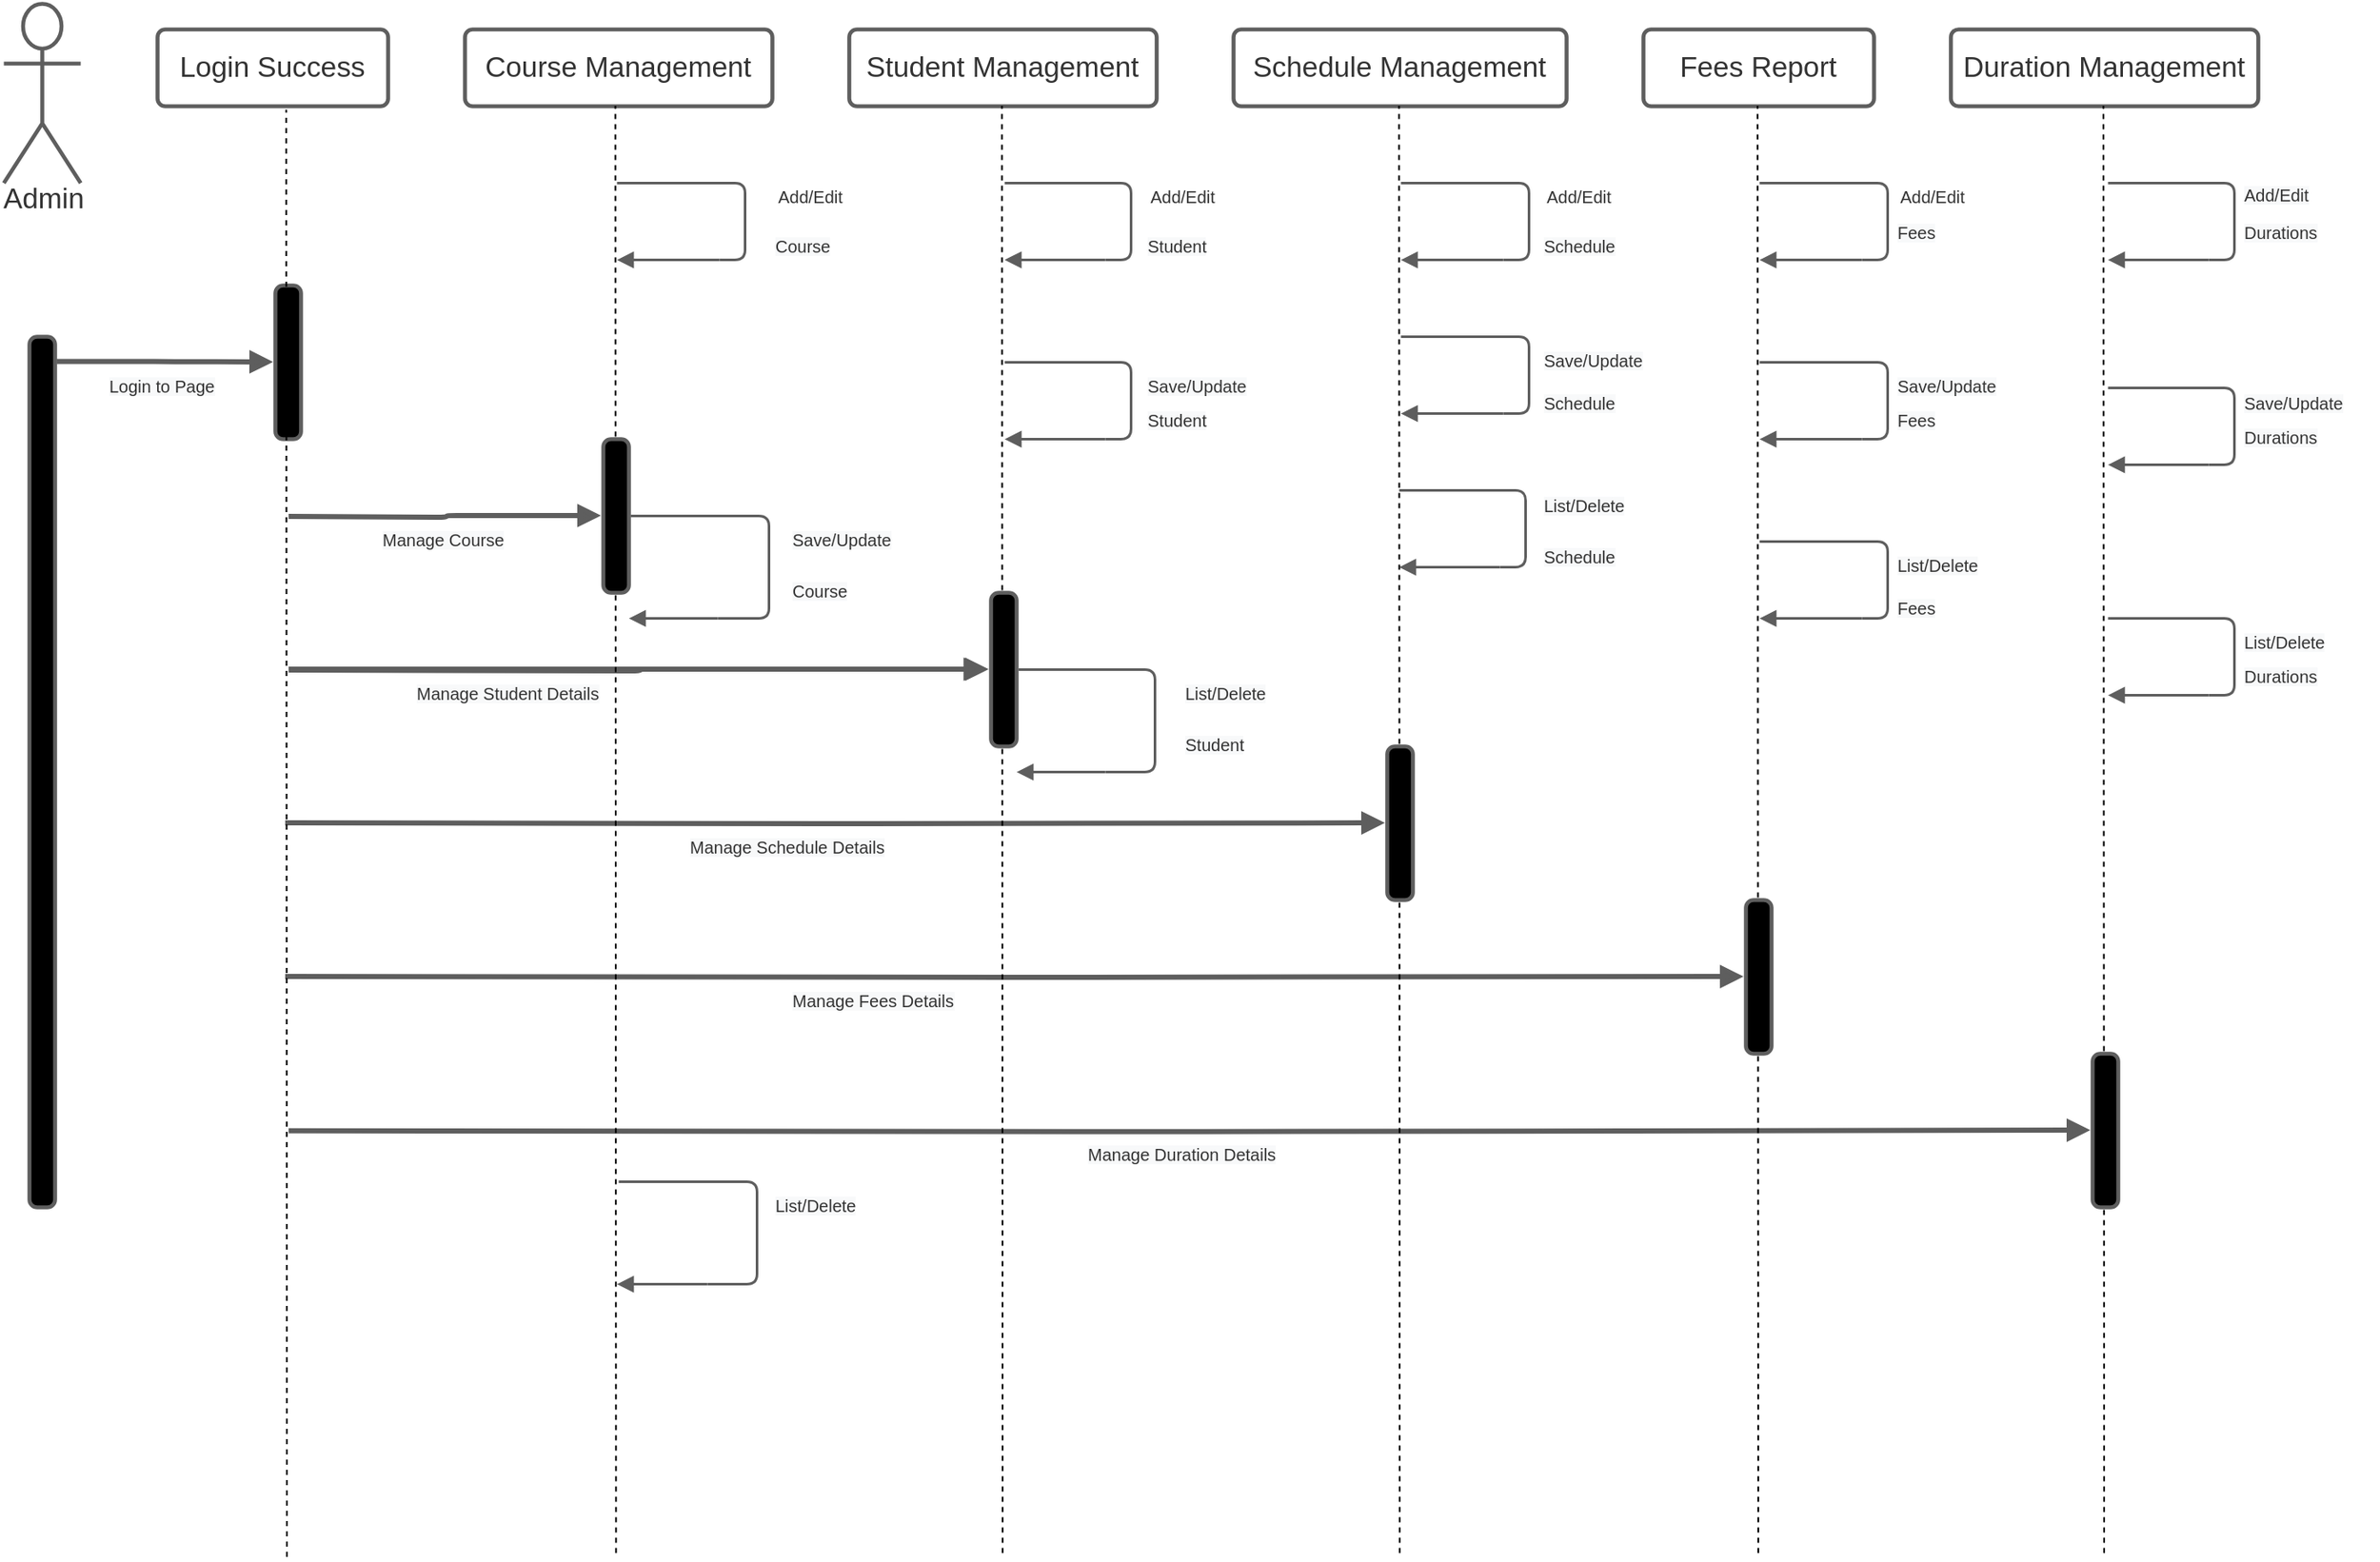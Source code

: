 <mxfile version="15.7.4" type="device"><diagram id="ygbbjyhusiGEmZB8EOp_" name="Page-1"><mxGraphModel dx="1577" dy="1122" grid="1" gridSize="10" guides="1" tooltips="1" connect="1" arrows="1" fold="1" page="1" pageScale="1" pageWidth="850" pageHeight="1100" math="0" shadow="0"><root><mxCell id="0"/><mxCell id="1" parent="0"/><UserObject label="Add/Edit" lucidchartObjectId="Whrs.H7Pj2CP" id="zKp3B8ywc3E1rwkXu0db-2"><mxCell style="html=1;overflow=block;blockSpacing=1;whiteSpace=wrap;strokeColor=none;fillColor=none;whiteSpace=wrap;fontSize=10;fontColor=#333333;spacing=0;strokeWidth=1.5;" vertex="1" parent="1"><mxGeometry x="727.5" y="195" width="45" height="15" as="geometry"/></mxCell></UserObject><UserObject label="Admin" lucidchartObjectId="6nqsgw_RQkqj" id="zKp3B8ywc3E1rwkXu0db-3"><mxCell style="html=1;overflow=block;blockSpacing=1;whiteSpace=wrap;shape=umlActor;labelPosition=center;verticalLabelPosition=bottom;verticalAlign=top;whiteSpace=nowrap;whiteSpace=wrap;fontSize=16.7;fontColor=#333333;spacing=0;strokeColor=#5e5e5e;strokeOpacity=100;rounded=1;absoluteArcSize=1;arcSize=9;strokeWidth=2.3;" vertex="1" parent="1"><mxGeometry x="60" y="90" width="45" height="105" as="geometry"/></mxCell></UserObject><UserObject label="" lucidchartObjectId="4oqsKQbPF1tu" id="zKp3B8ywc3E1rwkXu0db-4"><mxCell style="html=1;overflow=block;blockSpacing=1;whiteSpace=wrap;fillColor=#000000;whiteSpace=wrap;fontSize=13;spacing=0;strokeColor=#5e5e5e;strokeOpacity=100;rounded=1;absoluteArcSize=1;arcSize=9;strokeWidth=2.3;" vertex="1" parent="1"><mxGeometry x="75" y="285" width="15" height="510" as="geometry"/></mxCell></UserObject><mxCell id="zKp3B8ywc3E1rwkXu0db-5" value="Login Success" style="html=1;overflow=block;blockSpacing=1;whiteSpace=wrap;align=center;whiteSpace=wrap;fontSize=16.7;fontColor=#333333;whiteSpace=wrap;spacing=0;strokeColor=#5e5e5e;strokeOpacity=100;rounded=1;absoluteArcSize=1;arcSize=9;strokeWidth=2.3;" vertex="1" parent="1"><mxGeometry x="150" y="105" width="135" height="45" as="geometry"/></mxCell><mxCell id="zKp3B8ywc3E1rwkXu0db-6" value="Course Management" style="html=1;overflow=block;blockSpacing=1;whiteSpace=wrap;align=center;whiteSpace=wrap;fontSize=16.7;fontColor=#333333;whiteSpace=wrap;spacing=0;strokeColor=#5e5e5e;strokeOpacity=100;rounded=1;absoluteArcSize=1;arcSize=9;strokeWidth=2.3;" vertex="1" parent="1"><mxGeometry x="330" y="105" width="180" height="45" as="geometry"/></mxCell><mxCell id="zKp3B8ywc3E1rwkXu0db-7" value="Student Management" style="html=1;overflow=block;blockSpacing=1;whiteSpace=wrap;align=center;whiteSpace=wrap;fontSize=16.7;fontColor=#333333;whiteSpace=wrap;spacing=0;strokeColor=#5e5e5e;strokeOpacity=100;rounded=1;absoluteArcSize=1;arcSize=9;strokeWidth=2.3;" vertex="1" parent="1"><mxGeometry x="555" y="105" width="180" height="45" as="geometry"/></mxCell><mxCell id="zKp3B8ywc3E1rwkXu0db-8" value="Schedule Management" style="html=1;overflow=block;blockSpacing=1;whiteSpace=wrap;align=center;whiteSpace=wrap;fontSize=16.7;fontColor=#333333;whiteSpace=wrap;spacing=0;strokeColor=#5e5e5e;strokeOpacity=100;rounded=1;absoluteArcSize=1;arcSize=9;strokeWidth=2.3;" vertex="1" parent="1"><mxGeometry x="780" y="105" width="195" height="45" as="geometry"/></mxCell><mxCell id="zKp3B8ywc3E1rwkXu0db-9" value="Fees Report" style="html=1;overflow=block;blockSpacing=1;whiteSpace=wrap;align=center;whiteSpace=wrap;fontSize=16.7;fontColor=#333333;whiteSpace=wrap;spacing=0;strokeColor=#5e5e5e;strokeOpacity=100;rounded=1;absoluteArcSize=1;arcSize=9;strokeWidth=2.3;" vertex="1" parent="1"><mxGeometry x="1020" y="105" width="135" height="45" as="geometry"/></mxCell><mxCell id="zKp3B8ywc3E1rwkXu0db-10" value="Duration Management" style="html=1;overflow=block;blockSpacing=1;whiteSpace=wrap;align=center;whiteSpace=wrap;fontSize=16.7;fontColor=#333333;whiteSpace=wrap;spacing=0;strokeColor=#5e5e5e;strokeOpacity=100;rounded=1;absoluteArcSize=1;arcSize=9;strokeWidth=2.3;" vertex="1" parent="1"><mxGeometry x="1200" y="105" width="180" height="45" as="geometry"/></mxCell><UserObject label="" lucidchartObjectId="-uqslqgrspvb" id="zKp3B8ywc3E1rwkXu0db-17"><mxCell style="html=1;overflow=block;blockSpacing=1;whiteSpace=wrap;fillColor=#000000;whiteSpace=wrap;fontSize=13;spacing=0;strokeColor=#5e5e5e;strokeOpacity=100;rounded=1;absoluteArcSize=1;arcSize=9;strokeWidth=2.3;" vertex="1" parent="1"><mxGeometry x="219" y="255" width="15" height="90" as="geometry"/></mxCell></UserObject><UserObject label="" lucidchartObjectId="ovqswDESRJmq" id="zKp3B8ywc3E1rwkXu0db-18"><mxCell style="html=1;overflow=block;blockSpacing=1;whiteSpace=wrap;fillColor=#000000;whiteSpace=wrap;fontSize=13;spacing=0;strokeColor=#5e5e5e;strokeOpacity=100;rounded=1;absoluteArcSize=1;arcSize=9;strokeWidth=2.3;" vertex="1" parent="1"><mxGeometry x="411" y="345" width="15" height="90" as="geometry"/></mxCell></UserObject><UserObject label="" lucidchartObjectId="uvqsBO0hMzwO" id="zKp3B8ywc3E1rwkXu0db-19"><mxCell style="html=1;overflow=block;blockSpacing=1;whiteSpace=wrap;fillColor=#000000;whiteSpace=wrap;fontSize=13;spacing=0;strokeColor=#5e5e5e;strokeOpacity=100;rounded=1;absoluteArcSize=1;arcSize=9;strokeWidth=2.3;" vertex="1" parent="1"><mxGeometry x="638" y="435" width="15" height="90" as="geometry"/></mxCell></UserObject><UserObject label="" lucidchartObjectId="KvqswiNOlirC" id="zKp3B8ywc3E1rwkXu0db-20"><mxCell style="html=1;overflow=block;blockSpacing=1;whiteSpace=wrap;fillColor=#000000;whiteSpace=wrap;fontSize=13;spacing=0;strokeColor=#5e5e5e;strokeOpacity=100;rounded=1;absoluteArcSize=1;arcSize=9;strokeWidth=2.3;" vertex="1" parent="1"><mxGeometry x="870" y="525" width="15" height="90" as="geometry"/></mxCell></UserObject><UserObject label="" lucidchartObjectId="1vqsmQvGUcXp" id="zKp3B8ywc3E1rwkXu0db-21"><mxCell style="html=1;overflow=block;blockSpacing=1;whiteSpace=wrap;fillColor=#000000;whiteSpace=wrap;fontSize=13;spacing=0;strokeColor=#5e5e5e;strokeOpacity=100;rounded=1;absoluteArcSize=1;arcSize=9;strokeWidth=2.3;" vertex="1" parent="1"><mxGeometry x="1080" y="615" width="15" height="90" as="geometry"/></mxCell></UserObject><UserObject label="" lucidchartObjectId="7vqs_OG2.Xs2" id="zKp3B8ywc3E1rwkXu0db-22"><mxCell style="html=1;overflow=block;blockSpacing=1;whiteSpace=wrap;fillColor=#000000;whiteSpace=wrap;fontSize=13;spacing=0;strokeColor=#5e5e5e;strokeOpacity=100;rounded=1;absoluteArcSize=1;arcSize=9;strokeWidth=2.3;" vertex="1" parent="1"><mxGeometry x="1283" y="705" width="15" height="90" as="geometry"/></mxCell></UserObject><UserObject label="" lucidchartObjectId="5wqsSGUsEh~0" id="zKp3B8ywc3E1rwkXu0db-23"><mxCell style="html=1;jettySize=18;whiteSpace=wrap;fontSize=13;strokeColor=#5E5E5E;strokeWidth=3;rounded=1;arcSize=12;edgeStyle=orthogonalEdgeStyle;startArrow=none;;endArrow=block;endFill=1;;exitX=0.734;exitY=0;exitPerimeter=0;entryX=-0.075;entryY=0.5;entryPerimeter=0;" edge="1" parent="1" target="zKp3B8ywc3E1rwkXu0db-22"><mxGeometry width="100" height="100" relative="1" as="geometry"><Array as="points"/><mxPoint x="227" y="750.412" as="sourcePoint"/></mxGeometry></mxCell></UserObject><UserObject label="" lucidchartObjectId="dzqs9YVUWb.i" id="zKp3B8ywc3E1rwkXu0db-24"><mxCell style="html=1;jettySize=18;whiteSpace=wrap;fontSize=13;strokeColor=#5E5E5E;strokeWidth=3;rounded=1;arcSize=12;edgeStyle=orthogonalEdgeStyle;startArrow=none;;endArrow=block;endFill=1;;entryX=-0.075;entryY=0.5;entryPerimeter=0;" edge="1" parent="1" target="zKp3B8ywc3E1rwkXu0db-21"><mxGeometry width="100" height="100" relative="1" as="geometry"><Array as="points"/><mxPoint x="225" y="660" as="sourcePoint"/></mxGeometry></mxCell></UserObject><UserObject label="" lucidchartObjectId="QzqsbATH5PlO" id="zKp3B8ywc3E1rwkXu0db-25"><mxCell style="html=1;jettySize=18;whiteSpace=wrap;fontSize=13;strokeColor=#5E5E5E;strokeWidth=3;rounded=1;arcSize=12;edgeStyle=orthogonalEdgeStyle;startArrow=none;;endArrow=block;endFill=1;;entryX=-0.075;entryY=0.5;entryPerimeter=0;" edge="1" parent="1" target="zKp3B8ywc3E1rwkXu0db-20"><mxGeometry width="100" height="100" relative="1" as="geometry"><Array as="points"/><mxPoint x="225" y="570" as="sourcePoint"/></mxGeometry></mxCell></UserObject><UserObject label="" lucidchartObjectId="WAqswHmT.GYD" id="zKp3B8ywc3E1rwkXu0db-26"><mxCell style="html=1;jettySize=18;whiteSpace=wrap;fontSize=13;strokeColor=#5E5E5E;strokeWidth=3;rounded=1;arcSize=12;edgeStyle=orthogonalEdgeStyle;startArrow=none;;endArrow=block;endFill=1;;exitX=0.404;exitY=0;exitPerimeter=0;entryX=-0.075;entryY=0.5;entryPerimeter=0;" edge="1" parent="1" target="zKp3B8ywc3E1rwkXu0db-19"><mxGeometry width="100" height="100" relative="1" as="geometry"><Array as="points"/><mxPoint x="227" y="480.472" as="sourcePoint"/></mxGeometry></mxCell></UserObject><UserObject label="" lucidchartObjectId="mBqsyRF38tgB" id="zKp3B8ywc3E1rwkXu0db-27"><mxCell style="html=1;jettySize=18;whiteSpace=wrap;fontSize=13;strokeColor=#5E5E5E;strokeWidth=3;rounded=1;arcSize=12;edgeStyle=orthogonalEdgeStyle;startArrow=none;;endArrow=block;endFill=1;;" edge="1" parent="1"><mxGeometry width="100" height="100" relative="1" as="geometry"><Array as="points"/><mxPoint x="227" y="480" as="sourcePoint"/><mxPoint x="636" y="480" as="targetPoint"/></mxGeometry></mxCell></UserObject><UserObject label="" lucidchartObjectId="xBqseDjw1Bgg" id="zKp3B8ywc3E1rwkXu0db-28"><mxCell style="html=1;jettySize=18;whiteSpace=wrap;fontSize=13;strokeColor=#5E5E5E;strokeWidth=3;rounded=1;arcSize=12;edgeStyle=orthogonalEdgeStyle;startArrow=none;;endArrow=block;endFill=1;;exitX=0.294;exitY=0;exitPerimeter=0;entryX=-0.075;entryY=0.5;entryPerimeter=0;" edge="1" parent="1" target="zKp3B8ywc3E1rwkXu0db-18"><mxGeometry width="100" height="100" relative="1" as="geometry"><Array as="points"/><mxPoint x="227" y="390.492" as="sourcePoint"/></mxGeometry></mxCell></UserObject><UserObject label="" lucidchartObjectId="MBqsVlNi.CuL" id="zKp3B8ywc3E1rwkXu0db-29"><mxCell style="html=1;jettySize=18;whiteSpace=wrap;fontSize=13;strokeColor=#5E5E5E;strokeWidth=3;rounded=1;arcSize=12;edgeStyle=orthogonalEdgeStyle;startArrow=none;;endArrow=block;endFill=1;;exitX=1.075;exitY=0.029;exitPerimeter=0;entryX=-0.075;entryY=0.5;entryPerimeter=0;" edge="1" parent="1" source="zKp3B8ywc3E1rwkXu0db-4" target="zKp3B8ywc3E1rwkXu0db-17"><mxGeometry width="100" height="100" relative="1" as="geometry"><Array as="points"/></mxGeometry></mxCell></UserObject><UserObject label="" lucidchartObjectId="JDqs-FBgv8yq" id="zKp3B8ywc3E1rwkXu0db-30"><mxCell style="html=1;jettySize=18;whiteSpace=wrap;fontSize=13;strokeColor=#5E5E5E;strokeWidth=1.5;rounded=1;arcSize=12;edgeStyle=orthogonalEdgeStyle;startArrow=none;;endArrow=none;;exitX=0.055;exitY=0;exitPerimeter=0;" edge="1" parent="1"><mxGeometry width="100" height="100" relative="1" as="geometry"><Array as="points"><mxPoint x="680" y="195"/><mxPoint x="680" y="195"/><mxPoint x="720" y="195"/><mxPoint x="720" y="240"/></Array><mxPoint x="705" y="240" as="targetPoint"/><mxPoint x="646" y="194.99" as="sourcePoint"/></mxGeometry></mxCell></UserObject><UserObject label="" lucidchartObjectId="QGqslSPDOY1h" id="zKp3B8ywc3E1rwkXu0db-31"><mxCell style="html=1;jettySize=18;whiteSpace=wrap;fontSize=13;strokeColor=#5E5E5E;strokeWidth=1.5;rounded=1;arcSize=12;edgeStyle=orthogonalEdgeStyle;startArrow=block;startFill=1;;endArrow=none;;exitX=0.11;exitY=0;exitPerimeter=0;" edge="1" parent="1"><mxGeometry width="100" height="100" relative="1" as="geometry"><Array as="points"/><mxPoint x="705" y="240" as="targetPoint"/><mxPoint x="646" y="239.98" as="sourcePoint"/></mxGeometry></mxCell></UserObject><UserObject label="" lucidchartObjectId="FHqs8n6~Jhf9" id="zKp3B8ywc3E1rwkXu0db-32"><mxCell style="html=1;jettySize=18;whiteSpace=wrap;fontSize=13;strokeColor=#5E5E5E;strokeWidth=1.5;rounded=1;arcSize=12;edgeStyle=orthogonalEdgeStyle;startArrow=none;;endArrow=none;;" edge="1" parent="1"><mxGeometry width="100" height="100" relative="1" as="geometry"><Array as="points"><mxPoint x="912" y="195"/><mxPoint x="912" y="195"/><mxPoint x="953" y="195"/><mxPoint x="953" y="240"/></Array><mxPoint x="878" y="195" as="sourcePoint"/><mxPoint x="938" y="240" as="targetPoint"/></mxGeometry></mxCell></UserObject><UserObject label="" lucidchartObjectId="FHqseJt4-S~k" id="zKp3B8ywc3E1rwkXu0db-33"><mxCell style="html=1;jettySize=18;whiteSpace=wrap;fontSize=13;strokeColor=#5E5E5E;strokeWidth=1.5;rounded=1;arcSize=12;edgeStyle=orthogonalEdgeStyle;startArrow=block;startFill=1;;endArrow=none;;" edge="1" parent="1"><mxGeometry width="100" height="100" relative="1" as="geometry"><Array as="points"/><mxPoint x="878" y="240" as="sourcePoint"/><mxPoint x="938" y="240" as="targetPoint"/></mxGeometry></mxCell></UserObject><UserObject label="" lucidchartObjectId="IHqsxiUkToo4" id="zKp3B8ywc3E1rwkXu0db-34"><mxCell style="html=1;jettySize=18;whiteSpace=wrap;fontSize=13;strokeColor=#5E5E5E;strokeWidth=1.5;rounded=1;arcSize=12;edgeStyle=orthogonalEdgeStyle;startArrow=none;;endArrow=none;;" edge="1" parent="1"><mxGeometry width="100" height="100" relative="1" as="geometry"><Array as="points"><mxPoint x="912" y="285"/><mxPoint x="912" y="285"/><mxPoint x="953" y="285"/><mxPoint x="953" y="330"/></Array><mxPoint x="878" y="285" as="sourcePoint"/><mxPoint x="938" y="330" as="targetPoint"/></mxGeometry></mxCell></UserObject><UserObject label="" lucidchartObjectId="IHqsqPeUYxuJ" id="zKp3B8ywc3E1rwkXu0db-35"><mxCell style="html=1;jettySize=18;whiteSpace=wrap;fontSize=13;strokeColor=#5E5E5E;strokeWidth=1.5;rounded=1;arcSize=12;edgeStyle=orthogonalEdgeStyle;startArrow=block;startFill=1;;endArrow=none;;" edge="1" parent="1"><mxGeometry width="100" height="100" relative="1" as="geometry"><Array as="points"/><mxPoint x="878" y="330" as="sourcePoint"/><mxPoint x="938" y="330" as="targetPoint"/></mxGeometry></mxCell></UserObject><UserObject label="" lucidchartObjectId="RHqs1UFG7jWY" id="zKp3B8ywc3E1rwkXu0db-36"><mxCell style="html=1;jettySize=18;whiteSpace=wrap;fontSize=13;strokeColor=#5E5E5E;strokeWidth=1.5;rounded=1;arcSize=12;edgeStyle=orthogonalEdgeStyle;startArrow=none;;endArrow=none;;" edge="1" parent="1"><mxGeometry width="100" height="100" relative="1" as="geometry"><Array as="points"><mxPoint x="453" y="195"/><mxPoint x="453" y="195"/><mxPoint x="494" y="195"/><mxPoint x="494" y="240"/></Array><mxPoint x="419" y="195" as="sourcePoint"/><mxPoint x="479" y="240" as="targetPoint"/></mxGeometry></mxCell></UserObject><UserObject label="" lucidchartObjectId="RHqs4hcQyU0o" id="zKp3B8ywc3E1rwkXu0db-37"><mxCell style="html=1;jettySize=18;whiteSpace=wrap;fontSize=13;strokeColor=#5E5E5E;strokeWidth=1.5;rounded=1;arcSize=12;edgeStyle=orthogonalEdgeStyle;startArrow=block;startFill=1;;endArrow=none;;" edge="1" parent="1"><mxGeometry width="100" height="100" relative="1" as="geometry"><Array as="points"/><mxPoint x="419" y="240" as="sourcePoint"/><mxPoint x="479" y="240" as="targetPoint"/></mxGeometry></mxCell></UserObject><UserObject label="" lucidchartObjectId="PIqsmrfZdqnz" id="zKp3B8ywc3E1rwkXu0db-38"><mxCell style="html=1;jettySize=18;whiteSpace=wrap;fontSize=13;strokeColor=#5E5E5E;strokeWidth=1.5;rounded=1;arcSize=12;edgeStyle=orthogonalEdgeStyle;startArrow=none;;endArrow=none;;" edge="1" parent="1"><mxGeometry width="100" height="100" relative="1" as="geometry"><Array as="points"><mxPoint x="1122" y="195"/><mxPoint x="1122" y="195"/><mxPoint x="1163" y="195"/><mxPoint x="1163" y="240"/></Array><mxPoint x="1088" y="195" as="sourcePoint"/><mxPoint x="1148" y="240" as="targetPoint"/></mxGeometry></mxCell></UserObject><UserObject label="" lucidchartObjectId="PIqs.8-2s~ha" id="zKp3B8ywc3E1rwkXu0db-39"><mxCell style="html=1;jettySize=18;whiteSpace=wrap;fontSize=13;strokeColor=#5E5E5E;strokeWidth=1.5;rounded=1;arcSize=12;edgeStyle=orthogonalEdgeStyle;startArrow=block;startFill=1;;endArrow=none;;" edge="1" parent="1"><mxGeometry width="100" height="100" relative="1" as="geometry"><Array as="points"/><mxPoint x="1088" y="240" as="sourcePoint"/><mxPoint x="1148" y="240" as="targetPoint"/></mxGeometry></mxCell></UserObject><UserObject label="" lucidchartObjectId="fJqsxZ_8U6dG" id="zKp3B8ywc3E1rwkXu0db-40"><mxCell style="html=1;jettySize=18;whiteSpace=wrap;fontSize=13;strokeColor=#5E5E5E;strokeWidth=1.5;rounded=1;arcSize=12;edgeStyle=orthogonalEdgeStyle;startArrow=none;;endArrow=none;;" edge="1" parent="1"><mxGeometry width="100" height="100" relative="1" as="geometry"><Array as="points"><mxPoint x="1122" y="300"/><mxPoint x="1122" y="300"/><mxPoint x="1163" y="300"/><mxPoint x="1163" y="345"/></Array><mxPoint x="1088" y="300" as="sourcePoint"/><mxPoint x="1148" y="345" as="targetPoint"/></mxGeometry></mxCell></UserObject><UserObject label="" lucidchartObjectId="fJqsQrkeCOpQ" id="zKp3B8ywc3E1rwkXu0db-41"><mxCell style="html=1;jettySize=18;whiteSpace=wrap;fontSize=13;strokeColor=#5E5E5E;strokeWidth=1.5;rounded=1;arcSize=12;edgeStyle=orthogonalEdgeStyle;startArrow=block;startFill=1;;endArrow=none;;" edge="1" parent="1"><mxGeometry width="100" height="100" relative="1" as="geometry"><Array as="points"/><mxPoint x="1088" y="345" as="sourcePoint"/><mxPoint x="1148" y="345" as="targetPoint"/></mxGeometry></mxCell></UserObject><UserObject label="" lucidchartObjectId="BJqsONv7f60." id="zKp3B8ywc3E1rwkXu0db-42"><mxCell style="html=1;jettySize=18;whiteSpace=wrap;fontSize=13;strokeColor=#5E5E5E;strokeWidth=1.5;rounded=1;arcSize=12;edgeStyle=orthogonalEdgeStyle;startArrow=none;;endArrow=none;;" edge="1" parent="1"><mxGeometry width="100" height="100" relative="1" as="geometry"><Array as="points"><mxPoint x="1325" y="195"/><mxPoint x="1325" y="195"/><mxPoint x="1366" y="195"/><mxPoint x="1366" y="240"/></Array><mxPoint x="1292" y="195" as="sourcePoint"/><mxPoint x="1351" y="240" as="targetPoint"/></mxGeometry></mxCell></UserObject><UserObject label="" lucidchartObjectId="BJqs9PtMik6w" id="zKp3B8ywc3E1rwkXu0db-43"><mxCell style="html=1;jettySize=18;whiteSpace=wrap;fontSize=13;strokeColor=#5E5E5E;strokeWidth=1.5;rounded=1;arcSize=12;edgeStyle=orthogonalEdgeStyle;startArrow=block;startFill=1;;endArrow=none;;" edge="1" parent="1"><mxGeometry width="100" height="100" relative="1" as="geometry"><Array as="points"/><mxPoint x="1292" y="240" as="sourcePoint"/><mxPoint x="1351" y="240" as="targetPoint"/></mxGeometry></mxCell></UserObject><UserObject label="" lucidchartObjectId="RJqsgzX_gANG" id="zKp3B8ywc3E1rwkXu0db-44"><mxCell style="html=1;jettySize=18;whiteSpace=wrap;fontSize=13;strokeColor=#5E5E5E;strokeWidth=1.5;rounded=1;arcSize=12;edgeStyle=orthogonalEdgeStyle;startArrow=none;;endArrow=none;;" edge="1" parent="1"><mxGeometry width="100" height="100" relative="1" as="geometry"><Array as="points"><mxPoint x="911" y="375"/><mxPoint x="911" y="375"/><mxPoint x="951" y="375"/><mxPoint x="951" y="420"/></Array><mxPoint x="877" y="375" as="sourcePoint"/><mxPoint x="936" y="420" as="targetPoint"/></mxGeometry></mxCell></UserObject><UserObject label="" lucidchartObjectId="RJqsQkeJjM8A" id="zKp3B8ywc3E1rwkXu0db-45"><mxCell style="html=1;jettySize=18;whiteSpace=wrap;fontSize=13;strokeColor=#5E5E5E;strokeWidth=1.5;rounded=1;arcSize=12;edgeStyle=orthogonalEdgeStyle;startArrow=block;startFill=1;;endArrow=none;;" edge="1" parent="1"><mxGeometry width="100" height="100" relative="1" as="geometry"><Array as="points"/><mxPoint x="877" y="420" as="sourcePoint"/><mxPoint x="936" y="420" as="targetPoint"/></mxGeometry></mxCell></UserObject><UserObject label="" lucidchartObjectId="WJqsYgiaokPz" id="zKp3B8ywc3E1rwkXu0db-46"><mxCell style="html=1;jettySize=18;whiteSpace=wrap;fontSize=13;strokeColor=#5E5E5E;strokeWidth=1.5;rounded=1;arcSize=12;edgeStyle=orthogonalEdgeStyle;startArrow=none;;endArrow=none;;" edge="1" parent="1"><mxGeometry width="100" height="100" relative="1" as="geometry"><Array as="points"><mxPoint x="1325" y="450"/><mxPoint x="1325" y="450"/><mxPoint x="1366" y="450"/><mxPoint x="1366" y="495"/></Array><mxPoint x="1292" y="450" as="sourcePoint"/><mxPoint x="1351" y="495" as="targetPoint"/></mxGeometry></mxCell></UserObject><UserObject label="" lucidchartObjectId="WJqs7PY9yPE1" id="zKp3B8ywc3E1rwkXu0db-47"><mxCell style="html=1;jettySize=18;whiteSpace=wrap;fontSize=13;strokeColor=#5E5E5E;strokeWidth=1.5;rounded=1;arcSize=12;edgeStyle=orthogonalEdgeStyle;startArrow=block;startFill=1;;endArrow=none;;" edge="1" parent="1"><mxGeometry width="100" height="100" relative="1" as="geometry"><Array as="points"/><mxPoint x="1292" y="495" as="sourcePoint"/><mxPoint x="1351" y="495" as="targetPoint"/></mxGeometry></mxCell></UserObject><UserObject label="" lucidchartObjectId="aKqsul03zvyo" id="zKp3B8ywc3E1rwkXu0db-48"><mxCell style="html=1;jettySize=18;whiteSpace=wrap;fontSize=13;strokeColor=#5E5E5E;strokeWidth=1.5;rounded=1;arcSize=12;edgeStyle=orthogonalEdgeStyle;startArrow=none;;endArrow=none;;" edge="1" parent="1"><mxGeometry width="100" height="100" relative="1" as="geometry"><Array as="points"><mxPoint x="1325" y="315"/><mxPoint x="1325" y="315"/><mxPoint x="1366" y="315"/><mxPoint x="1366" y="360"/></Array><mxPoint x="1292" y="315" as="sourcePoint"/><mxPoint x="1351" y="360" as="targetPoint"/></mxGeometry></mxCell></UserObject><UserObject label="" lucidchartObjectId="aKqssSAgrsbb" id="zKp3B8ywc3E1rwkXu0db-49"><mxCell style="html=1;jettySize=18;whiteSpace=wrap;fontSize=13;strokeColor=#5E5E5E;strokeWidth=1.5;rounded=1;arcSize=12;edgeStyle=orthogonalEdgeStyle;startArrow=block;startFill=1;;endArrow=none;;" edge="1" parent="1"><mxGeometry width="100" height="100" relative="1" as="geometry"><Array as="points"/><mxPoint x="1292" y="360" as="sourcePoint"/><mxPoint x="1351" y="360" as="targetPoint"/></mxGeometry></mxCell></UserObject><UserObject label="" lucidchartObjectId="dKqscDKzawzk" id="zKp3B8ywc3E1rwkXu0db-50"><mxCell style="html=1;jettySize=18;whiteSpace=wrap;fontSize=13;strokeColor=#5E5E5E;strokeWidth=1.5;rounded=1;arcSize=12;edgeStyle=orthogonalEdgeStyle;startArrow=none;;endArrow=none;;" edge="1" parent="1"><mxGeometry width="100" height="100" relative="1" as="geometry"><Array as="points"><mxPoint x="1122" y="405"/><mxPoint x="1122" y="405"/><mxPoint x="1163" y="405"/><mxPoint x="1163" y="450"/></Array><mxPoint x="1088" y="405" as="sourcePoint"/><mxPoint x="1148" y="450" as="targetPoint"/></mxGeometry></mxCell></UserObject><UserObject label="" lucidchartObjectId="dKqsBSTJb09i" id="zKp3B8ywc3E1rwkXu0db-51"><mxCell style="html=1;jettySize=18;whiteSpace=wrap;fontSize=13;strokeColor=#5E5E5E;strokeWidth=1.5;rounded=1;arcSize=12;edgeStyle=orthogonalEdgeStyle;startArrow=block;startFill=1;;endArrow=none;;" edge="1" parent="1"><mxGeometry width="100" height="100" relative="1" as="geometry"><Array as="points"/><mxPoint x="1088" y="450" as="sourcePoint"/><mxPoint x="1148" y="450" as="targetPoint"/></mxGeometry></mxCell></UserObject><UserObject label="" lucidchartObjectId="xKqsRQlF3GEU" id="zKp3B8ywc3E1rwkXu0db-52"><mxCell style="html=1;jettySize=18;whiteSpace=wrap;fontSize=13;strokeColor=#5E5E5E;strokeWidth=1.5;rounded=1;arcSize=12;edgeStyle=orthogonalEdgeStyle;startArrow=none;;endArrow=none;;" edge="1" parent="1"><mxGeometry width="100" height="100" relative="1" as="geometry"><Array as="points"><mxPoint x="680" y="300"/><mxPoint x="680" y="300"/><mxPoint x="720" y="300"/><mxPoint x="720" y="345"/></Array><mxPoint x="646" y="300" as="sourcePoint"/><mxPoint x="705" y="345" as="targetPoint"/></mxGeometry></mxCell></UserObject><UserObject label="" lucidchartObjectId="xKqsse1fG~RS" id="zKp3B8ywc3E1rwkXu0db-53"><mxCell style="html=1;jettySize=18;whiteSpace=wrap;fontSize=13;strokeColor=#5E5E5E;strokeWidth=1.5;rounded=1;arcSize=12;edgeStyle=orthogonalEdgeStyle;startArrow=block;startFill=1;;endArrow=none;;" edge="1" parent="1"><mxGeometry width="100" height="100" relative="1" as="geometry"><Array as="points"/><mxPoint x="646" y="345" as="sourcePoint"/><mxPoint x="705" y="345" as="targetPoint"/></mxGeometry></mxCell></UserObject><UserObject label="" lucidchartObjectId="JKqsFK6tEjZC" id="zKp3B8ywc3E1rwkXu0db-54"><mxCell style="html=1;jettySize=18;whiteSpace=wrap;fontSize=13;strokeColor=#5E5E5E;strokeWidth=1.5;rounded=1;arcSize=12;edgeStyle=orthogonalEdgeStyle;startArrow=none;;endArrow=none;;exitX=1.075;exitY=0.5;exitPerimeter=0;" edge="1" parent="1" source="zKp3B8ywc3E1rwkXu0db-19"><mxGeometry width="100" height="100" relative="1" as="geometry"><Array as="points"><mxPoint x="734" y="480"/><mxPoint x="734" y="540"/></Array><mxPoint x="705" y="540" as="targetPoint"/></mxGeometry></mxCell></UserObject><UserObject label="" lucidchartObjectId="JKqslUzg00Vx" id="zKp3B8ywc3E1rwkXu0db-55"><mxCell style="html=1;jettySize=18;whiteSpace=wrap;fontSize=13;strokeColor=#5E5E5E;strokeWidth=1.5;rounded=1;arcSize=12;edgeStyle=orthogonalEdgeStyle;startArrow=block;startFill=1;;endArrow=none;;" edge="1" parent="1"><mxGeometry width="100" height="100" relative="1" as="geometry"><Array as="points"><mxPoint x="653" y="540"/></Array><mxPoint x="653" y="540" as="sourcePoint"/><mxPoint x="705" y="540" as="targetPoint"/></mxGeometry></mxCell></UserObject><UserObject label="" lucidchartObjectId="sLqsRz4Ek~BA" id="zKp3B8ywc3E1rwkXu0db-56"><mxCell style="html=1;jettySize=18;whiteSpace=wrap;fontSize=13;strokeColor=#5E5E5E;strokeWidth=1.5;rounded=1;arcSize=12;edgeStyle=orthogonalEdgeStyle;startArrow=none;;endArrow=none;;" edge="1" parent="1"><mxGeometry width="100" height="100" relative="1" as="geometry"><Array as="points"><mxPoint x="508" y="390"/><mxPoint x="508" y="450"/></Array><mxPoint x="427" y="390" as="sourcePoint"/><mxPoint x="478" y="450" as="targetPoint"/></mxGeometry></mxCell></UserObject><UserObject label="" lucidchartObjectId="sLqsb.hlew4f" id="zKp3B8ywc3E1rwkXu0db-57"><mxCell style="html=1;jettySize=18;whiteSpace=wrap;fontSize=13;strokeColor=#5E5E5E;strokeWidth=1.5;rounded=1;arcSize=12;edgeStyle=orthogonalEdgeStyle;startArrow=block;startFill=1;;endArrow=none;;" edge="1" parent="1"><mxGeometry width="100" height="100" relative="1" as="geometry"><Array as="points"><mxPoint x="426" y="450"/></Array><mxPoint x="426" y="450" as="sourcePoint"/><mxPoint x="478" y="450" as="targetPoint"/></mxGeometry></mxCell></UserObject><UserObject label="" lucidchartObjectId="HLqsf~grqRvP" id="zKp3B8ywc3E1rwkXu0db-58"><mxCell style="html=1;jettySize=18;whiteSpace=wrap;fontSize=13;strokeColor=#5E5E5E;strokeWidth=1.5;rounded=1;arcSize=12;edgeStyle=orthogonalEdgeStyle;startArrow=none;;endArrow=none;;" edge="1" parent="1"><mxGeometry width="100" height="100" relative="1" as="geometry"><Array as="points"><mxPoint x="501" y="780"/><mxPoint x="501" y="840"/></Array><mxPoint x="420" y="780" as="sourcePoint"/><mxPoint x="472" y="840" as="targetPoint"/></mxGeometry></mxCell></UserObject><UserObject label="" lucidchartObjectId="HLqsshBxI8Ku" id="zKp3B8ywc3E1rwkXu0db-59"><mxCell style="html=1;jettySize=18;whiteSpace=wrap;fontSize=13;strokeColor=#5E5E5E;strokeWidth=1.5;rounded=1;arcSize=12;edgeStyle=orthogonalEdgeStyle;startArrow=block;startFill=1;;endArrow=none;;" edge="1" parent="1"><mxGeometry width="100" height="100" relative="1" as="geometry"><Array as="points"><mxPoint x="419" y="840"/></Array><mxPoint x="419" y="840" as="sourcePoint"/><mxPoint x="472" y="840" as="targetPoint"/></mxGeometry></mxCell></UserObject><UserObject label="Add/Edit" lucidchartObjectId="Lirsq.C6W52A" id="zKp3B8ywc3E1rwkXu0db-60"><mxCell style="html=1;overflow=block;blockSpacing=1;whiteSpace=wrap;strokeColor=none;fillColor=none;whiteSpace=wrap;fontSize=10;fontColor=#333333;spacing=0;strokeWidth=1.5;" vertex="1" parent="1"><mxGeometry x="1167" y="195" width="45" height="15" as="geometry"/></mxCell></UserObject><UserObject label="Add/Edit" lucidchartObjectId="QirsEBoXtkkz" id="zKp3B8ywc3E1rwkXu0db-61"><mxCell style="html=1;overflow=block;blockSpacing=1;whiteSpace=wrap;strokeColor=none;fillColor=none;whiteSpace=wrap;fontSize=10;fontColor=#333333;spacing=0;strokeWidth=1.5;" vertex="1" parent="1"><mxGeometry x="960" y="195" width="45" height="15" as="geometry"/></mxCell></UserObject><mxCell id="zKp3B8ywc3E1rwkXu0db-63" value="" style="endArrow=none;dashed=1;html=1;rounded=0;entryX=0.56;entryY=1.049;entryDx=0;entryDy=0;entryPerimeter=0;" edge="1" parent="1" target="zKp3B8ywc3E1rwkXu0db-5"><mxGeometry width="50" height="50" relative="1" as="geometry"><mxPoint x="226" y="1000" as="sourcePoint"/><mxPoint x="340" y="160" as="targetPoint"/></mxGeometry></mxCell><mxCell id="zKp3B8ywc3E1rwkXu0db-64" value="" style="endArrow=none;dashed=1;html=1;rounded=0;entryX=0.56;entryY=1.049;entryDx=0;entryDy=0;entryPerimeter=0;" edge="1" parent="1"><mxGeometry width="50" height="50" relative="1" as="geometry"><mxPoint x="418.7" y="997.8" as="sourcePoint"/><mxPoint x="418.3" y="150.005" as="targetPoint"/></mxGeometry></mxCell><mxCell id="zKp3B8ywc3E1rwkXu0db-65" value="" style="endArrow=none;dashed=1;html=1;rounded=0;entryX=0.56;entryY=1.049;entryDx=0;entryDy=0;entryPerimeter=0;" edge="1" parent="1"><mxGeometry width="50" height="50" relative="1" as="geometry"><mxPoint x="645.06" y="997.8" as="sourcePoint"/><mxPoint x="644.66" y="150.005" as="targetPoint"/></mxGeometry></mxCell><mxCell id="zKp3B8ywc3E1rwkXu0db-66" value="" style="endArrow=none;dashed=1;html=1;rounded=0;entryX=0.56;entryY=1.049;entryDx=0;entryDy=0;entryPerimeter=0;" edge="1" parent="1"><mxGeometry width="50" height="50" relative="1" as="geometry"><mxPoint x="877.56" y="997.8" as="sourcePoint"/><mxPoint x="877.16" y="150.005" as="targetPoint"/></mxGeometry></mxCell><mxCell id="zKp3B8ywc3E1rwkXu0db-67" value="" style="endArrow=none;dashed=1;html=1;rounded=0;entryX=0.56;entryY=1.049;entryDx=0;entryDy=0;entryPerimeter=0;" edge="1" parent="1"><mxGeometry width="50" height="50" relative="1" as="geometry"><mxPoint x="1087.48" y="997.8" as="sourcePoint"/><mxPoint x="1087.08" y="150.005" as="targetPoint"/></mxGeometry></mxCell><mxCell id="zKp3B8ywc3E1rwkXu0db-68" value="" style="endArrow=none;dashed=1;html=1;rounded=0;entryX=0.56;entryY=1.049;entryDx=0;entryDy=0;entryPerimeter=0;" edge="1" parent="1"><mxGeometry width="50" height="50" relative="1" as="geometry"><mxPoint x="1289.98" y="997.8" as="sourcePoint"/><mxPoint x="1289.58" y="150.005" as="targetPoint"/></mxGeometry></mxCell><mxCell id="zKp3B8ywc3E1rwkXu0db-69" value="&lt;span style=&quot;color: rgb(51, 51, 51); font-family: helvetica; font-size: 10px; font-style: normal; font-weight: normal; letter-spacing: normal; text-align: center; text-indent: 0px; text-transform: none; word-spacing: 0px; background-color: rgb(248, 249, 250); text-decoration: none; display: inline; float: none;&quot;&gt;Add/Edit&lt;/span&gt;" style="text;whiteSpace=wrap;html=1;" vertex="1" parent="1"><mxGeometry x="1370" y="187.5" width="60" height="30" as="geometry"/></mxCell><mxCell id="zKp3B8ywc3E1rwkXu0db-70" value="&lt;span style=&quot;color: rgb(51 , 51 , 51) ; font-family: &amp;#34;helvetica&amp;#34; ; font-size: 10px ; font-style: normal ; font-weight: normal ; letter-spacing: normal ; text-align: center ; text-indent: 0px ; text-transform: none ; word-spacing: 0px ; background-color: rgb(248 , 249 , 250) ; text-decoration: none ; display: inline ; float: none&quot;&gt;Save/Update&lt;/span&gt;" style="text;whiteSpace=wrap;html=1;" vertex="1" parent="1"><mxGeometry x="727.5" y="300" width="60" height="30" as="geometry"/></mxCell><mxCell id="zKp3B8ywc3E1rwkXu0db-71" value="&lt;span style=&quot;color: rgb(51, 51, 51); font-family: helvetica; font-size: 10px; font-style: normal; font-weight: normal; letter-spacing: normal; text-align: center; text-indent: 0px; text-transform: none; word-spacing: 0px; background-color: rgb(248, 249, 250); text-decoration: none; display: inline; float: none;&quot;&gt;Save/Update&lt;/span&gt;" style="text;whiteSpace=wrap;html=1;" vertex="1" parent="1"><mxGeometry x="960" y="285" width="80" height="30" as="geometry"/></mxCell><mxCell id="zKp3B8ywc3E1rwkXu0db-72" value="&lt;span style=&quot;color: rgb(51, 51, 51); font-family: helvetica; font-size: 10px; font-style: normal; font-weight: normal; letter-spacing: normal; text-align: center; text-indent: 0px; text-transform: none; word-spacing: 0px; background-color: rgb(248, 249, 250); text-decoration: none; display: inline; float: none;&quot;&gt;Save/Update&lt;/span&gt;" style="text;whiteSpace=wrap;html=1;" vertex="1" parent="1"><mxGeometry x="1167" y="300" width="80" height="30" as="geometry"/></mxCell><mxCell id="zKp3B8ywc3E1rwkXu0db-73" value="&lt;span style=&quot;color: rgb(51, 51, 51); font-family: helvetica; font-size: 10px; font-style: normal; font-weight: normal; letter-spacing: normal; text-align: center; text-indent: 0px; text-transform: none; word-spacing: 0px; background-color: rgb(248, 249, 250); text-decoration: none; display: inline; float: none;&quot;&gt;Save/Update&lt;/span&gt;" style="text;whiteSpace=wrap;html=1;" vertex="1" parent="1"><mxGeometry x="1370" y="310" width="80" height="30" as="geometry"/></mxCell><mxCell id="zKp3B8ywc3E1rwkXu0db-74" value="&lt;span style=&quot;color: rgb(51 , 51 , 51) ; font-family: &amp;#34;helvetica&amp;#34; ; font-size: 10px ; font-style: normal ; font-weight: normal ; letter-spacing: normal ; text-align: center ; text-indent: 0px ; text-transform: none ; word-spacing: 0px ; background-color: rgb(248 , 249 , 250) ; text-decoration: none ; display: inline ; float: none&quot;&gt;List/Delete&lt;/span&gt;" style="text;whiteSpace=wrap;html=1;" vertex="1" parent="1"><mxGeometry x="960" y="370" width="80" height="30" as="geometry"/></mxCell><mxCell id="zKp3B8ywc3E1rwkXu0db-75" value="&lt;span style=&quot;color: rgb(51 , 51 , 51) ; font-family: &amp;#34;helvetica&amp;#34; ; font-size: 10px ; font-style: normal ; font-weight: normal ; letter-spacing: normal ; text-align: center ; text-indent: 0px ; text-transform: none ; word-spacing: 0px ; background-color: rgb(248 , 249 , 250) ; text-decoration: none ; display: inline ; float: none&quot;&gt;List/Delete&lt;/span&gt;" style="text;whiteSpace=wrap;html=1;" vertex="1" parent="1"><mxGeometry x="1167" y="405" width="80" height="30" as="geometry"/></mxCell><mxCell id="zKp3B8ywc3E1rwkXu0db-76" value="&lt;span style=&quot;color: rgb(51 , 51 , 51) ; font-family: &amp;#34;helvetica&amp;#34; ; font-size: 10px ; font-style: normal ; font-weight: normal ; letter-spacing: normal ; text-align: center ; text-indent: 0px ; text-transform: none ; word-spacing: 0px ; background-color: rgb(248 , 249 , 250) ; text-decoration: none ; display: inline ; float: none&quot;&gt;List/Delete&lt;/span&gt;" style="text;whiteSpace=wrap;html=1;" vertex="1" parent="1"><mxGeometry x="1370" y="450" width="80" height="30" as="geometry"/></mxCell><mxCell id="zKp3B8ywc3E1rwkXu0db-77" value="&lt;span style=&quot;color: rgb(51 , 51 , 51) ; font-family: &amp;#34;helvetica&amp;#34; ; font-size: 10px ; font-style: normal ; font-weight: normal ; letter-spacing: normal ; text-align: center ; text-indent: 0px ; text-transform: none ; word-spacing: 0px ; background-color: rgb(248 , 249 , 250) ; text-decoration: none ; display: inline ; float: none&quot;&gt;List/Delete&lt;/span&gt;" style="text;whiteSpace=wrap;html=1;" vertex="1" parent="1"><mxGeometry x="750" y="480" width="80" height="30" as="geometry"/></mxCell><mxCell id="zKp3B8ywc3E1rwkXu0db-78" value="&lt;span style=&quot;color: rgb(51 , 51 , 51) ; font-family: &amp;#34;helvetica&amp;#34; ; font-size: 10px ; font-style: normal ; font-weight: normal ; letter-spacing: normal ; text-align: center ; text-indent: 0px ; text-transform: none ; word-spacing: 0px ; background-color: rgb(248 , 249 , 250) ; text-decoration: none ; display: inline ; float: none&quot;&gt;List/Delete&lt;/span&gt;" style="text;whiteSpace=wrap;html=1;" vertex="1" parent="1"><mxGeometry x="510" y="780" width="80" height="30" as="geometry"/></mxCell><mxCell id="zKp3B8ywc3E1rwkXu0db-80" value="&lt;span style=&quot;color: rgb(51 , 51 , 51) ; font-family: &amp;#34;helvetica&amp;#34; ; font-size: 10px ; font-style: normal ; font-weight: normal ; letter-spacing: normal ; text-align: center ; text-indent: 0px ; text-transform: none ; word-spacing: 0px ; background-color: rgb(248 , 249 , 250) ; text-decoration: none ; display: inline ; float: none&quot;&gt;Save/Update&lt;/span&gt;" style="text;whiteSpace=wrap;html=1;" vertex="1" parent="1"><mxGeometry x="520" y="390" width="60" height="30" as="geometry"/></mxCell><UserObject label="Add/Edit" lucidchartObjectId="Whrs.H7Pj2CP" id="zKp3B8ywc3E1rwkXu0db-81"><mxCell style="html=1;overflow=block;blockSpacing=1;whiteSpace=wrap;strokeColor=none;fillColor=none;whiteSpace=wrap;fontSize=10;fontColor=#333333;spacing=0;strokeWidth=1.5;" vertex="1" parent="1"><mxGeometry x="510" y="195" width="45" height="15" as="geometry"/></mxCell></UserObject><mxCell id="zKp3B8ywc3E1rwkXu0db-82" value="&lt;span style=&quot;color: rgb(51 , 51 , 51) ; font-family: &amp;#34;helvetica&amp;#34; ; font-size: 10px ; font-style: normal ; font-weight: normal ; letter-spacing: normal ; text-align: center ; text-indent: 0px ; text-transform: none ; word-spacing: 0px ; background-color: rgb(248 , 249 , 250) ; text-decoration: none ; display: inline ; float: none&quot;&gt;Durations&lt;/span&gt;" style="text;whiteSpace=wrap;html=1;" vertex="1" parent="1"><mxGeometry x="1370" y="210" width="60" height="30" as="geometry"/></mxCell><mxCell id="zKp3B8ywc3E1rwkXu0db-83" value="&lt;span style=&quot;color: rgb(51, 51, 51); font-family: helvetica; font-size: 10px; font-style: normal; font-weight: normal; letter-spacing: normal; text-align: center; text-indent: 0px; text-transform: none; word-spacing: 0px; background-color: rgb(248, 249, 250); text-decoration: none; display: inline; float: none;&quot;&gt;Durations&lt;/span&gt;" style="text;whiteSpace=wrap;html=1;" vertex="1" parent="1"><mxGeometry x="1370" y="330" width="70" height="30" as="geometry"/></mxCell><mxCell id="zKp3B8ywc3E1rwkXu0db-84" value="&lt;span style=&quot;color: rgb(51, 51, 51); font-family: helvetica; font-size: 10px; font-style: normal; font-weight: normal; letter-spacing: normal; text-align: center; text-indent: 0px; text-transform: none; word-spacing: 0px; background-color: rgb(248, 249, 250); text-decoration: none; display: inline; float: none;&quot;&gt;Durations&lt;/span&gt;" style="text;whiteSpace=wrap;html=1;" vertex="1" parent="1"><mxGeometry x="1370" y="470" width="70" height="30" as="geometry"/></mxCell><mxCell id="zKp3B8ywc3E1rwkXu0db-85" value="&lt;span style=&quot;color: rgb(51 , 51 , 51) ; font-family: &amp;#34;helvetica&amp;#34; ; font-size: 10px ; font-style: normal ; font-weight: normal ; letter-spacing: normal ; text-align: center ; text-indent: 0px ; text-transform: none ; word-spacing: 0px ; background-color: rgb(248 , 249 , 250) ; text-decoration: none ; display: inline ; float: none&quot;&gt;Fees&lt;/span&gt;" style="text;whiteSpace=wrap;html=1;" vertex="1" parent="1"><mxGeometry x="1167" y="430" width="70" height="30" as="geometry"/></mxCell><mxCell id="zKp3B8ywc3E1rwkXu0db-86" value="&lt;span style=&quot;color: rgb(51 , 51 , 51) ; font-family: &amp;#34;helvetica&amp;#34; ; font-size: 10px ; font-style: normal ; font-weight: normal ; letter-spacing: normal ; text-align: center ; text-indent: 0px ; text-transform: none ; word-spacing: 0px ; background-color: rgb(248 , 249 , 250) ; text-decoration: none ; display: inline ; float: none&quot;&gt;Fees&lt;/span&gt;" style="text;whiteSpace=wrap;html=1;" vertex="1" parent="1"><mxGeometry x="1167" y="320" width="70" height="30" as="geometry"/></mxCell><mxCell id="zKp3B8ywc3E1rwkXu0db-87" value="&lt;span style=&quot;color: rgb(51 , 51 , 51) ; font-family: &amp;#34;helvetica&amp;#34; ; font-size: 10px ; font-style: normal ; font-weight: normal ; letter-spacing: normal ; text-align: center ; text-indent: 0px ; text-transform: none ; word-spacing: 0px ; background-color: rgb(248 , 249 , 250) ; text-decoration: none ; display: inline ; float: none&quot;&gt;Fees&lt;/span&gt;" style="text;whiteSpace=wrap;html=1;" vertex="1" parent="1"><mxGeometry x="1167" y="210" width="70" height="30" as="geometry"/></mxCell><mxCell id="zKp3B8ywc3E1rwkXu0db-88" value="&lt;span style=&quot;color: rgb(51 , 51 , 51) ; font-family: &amp;#34;helvetica&amp;#34; ; font-size: 10px ; font-style: normal ; font-weight: normal ; letter-spacing: normal ; text-align: center ; text-indent: 0px ; text-transform: none ; word-spacing: 0px ; background-color: rgb(248 , 249 , 250) ; text-decoration: none ; display: inline ; float: none&quot;&gt;Schedule&lt;/span&gt;" style="text;whiteSpace=wrap;html=1;" vertex="1" parent="1"><mxGeometry x="960" y="217.5" width="70" height="30" as="geometry"/></mxCell><mxCell id="zKp3B8ywc3E1rwkXu0db-90" value="&lt;span style=&quot;color: rgb(51, 51, 51); font-family: helvetica; font-size: 10px; font-style: normal; font-weight: normal; letter-spacing: normal; text-align: center; text-indent: 0px; text-transform: none; word-spacing: 0px; background-color: rgb(248, 249, 250); text-decoration: none; display: inline; float: none;&quot;&gt;Schedule&lt;/span&gt;" style="text;whiteSpace=wrap;html=1;" vertex="1" parent="1"><mxGeometry x="960" y="310" width="70" height="30" as="geometry"/></mxCell><mxCell id="zKp3B8ywc3E1rwkXu0db-91" value="&lt;span style=&quot;color: rgb(51, 51, 51); font-family: helvetica; font-size: 10px; font-style: normal; font-weight: normal; letter-spacing: normal; text-align: center; text-indent: 0px; text-transform: none; word-spacing: 0px; background-color: rgb(248, 249, 250); text-decoration: none; display: inline; float: none;&quot;&gt;Schedule&lt;/span&gt;" style="text;whiteSpace=wrap;html=1;" vertex="1" parent="1"><mxGeometry x="960" y="400" width="70" height="30" as="geometry"/></mxCell><mxCell id="zKp3B8ywc3E1rwkXu0db-92" value="&lt;span style=&quot;color: rgb(51 , 51 , 51) ; font-family: &amp;#34;helvetica&amp;#34; ; font-size: 10px ; font-style: normal ; font-weight: normal ; letter-spacing: normal ; text-align: center ; text-indent: 0px ; text-transform: none ; word-spacing: 0px ; background-color: rgb(248 , 249 , 250) ; text-decoration: none ; display: inline ; float: none&quot;&gt;Student&lt;/span&gt;" style="text;whiteSpace=wrap;html=1;" vertex="1" parent="1"><mxGeometry x="727.5" y="217.5" width="70" height="30" as="geometry"/></mxCell><mxCell id="zKp3B8ywc3E1rwkXu0db-93" value="&lt;span style=&quot;color: rgb(51 , 51 , 51) ; font-family: &amp;#34;helvetica&amp;#34; ; font-size: 10px ; font-style: normal ; font-weight: normal ; letter-spacing: normal ; text-align: center ; text-indent: 0px ; text-transform: none ; word-spacing: 0px ; background-color: rgb(248 , 249 , 250) ; text-decoration: none ; display: inline ; float: none&quot;&gt;Student&lt;/span&gt;" style="text;whiteSpace=wrap;html=1;" vertex="1" parent="1"><mxGeometry x="727.5" y="320" width="70" height="30" as="geometry"/></mxCell><mxCell id="zKp3B8ywc3E1rwkXu0db-94" value="&lt;span style=&quot;color: rgb(51 , 51 , 51) ; font-family: &amp;#34;helvetica&amp;#34; ; font-size: 10px ; font-style: normal ; font-weight: normal ; letter-spacing: normal ; text-align: center ; text-indent: 0px ; text-transform: none ; word-spacing: 0px ; background-color: rgb(248 , 249 , 250) ; text-decoration: none ; display: inline ; float: none&quot;&gt;Student&lt;/span&gt;" style="text;whiteSpace=wrap;html=1;" vertex="1" parent="1"><mxGeometry x="750" y="510" width="70" height="30" as="geometry"/></mxCell><mxCell id="zKp3B8ywc3E1rwkXu0db-95" value="&lt;span style=&quot;color: rgb(51 , 51 , 51) ; font-family: &amp;#34;helvetica&amp;#34; ; font-size: 10px ; font-style: normal ; font-weight: normal ; letter-spacing: normal ; text-align: center ; text-indent: 0px ; text-transform: none ; word-spacing: 0px ; background-color: rgb(248 , 249 , 250) ; text-decoration: none ; display: inline ; float: none&quot;&gt;Course&lt;br&gt;&lt;/span&gt;" style="text;whiteSpace=wrap;html=1;" vertex="1" parent="1"><mxGeometry x="510" y="217.5" width="70" height="32.5" as="geometry"/></mxCell><mxCell id="zKp3B8ywc3E1rwkXu0db-96" value="&lt;span style=&quot;color: rgb(51, 51, 51); font-family: helvetica; font-size: 10px; font-style: normal; font-weight: normal; letter-spacing: normal; text-align: center; text-indent: 0px; text-transform: none; word-spacing: 0px; background-color: rgb(248, 249, 250); text-decoration: none; display: inline; float: none;&quot;&gt;Course&lt;/span&gt;" style="text;whiteSpace=wrap;html=1;" vertex="1" parent="1"><mxGeometry x="520" y="420" width="60" height="30" as="geometry"/></mxCell><mxCell id="zKp3B8ywc3E1rwkXu0db-97" value="&lt;span style=&quot;color: rgb(51 , 51 , 51) ; font-family: &amp;#34;helvetica&amp;#34; ; font-size: 10px ; font-style: normal ; font-weight: normal ; letter-spacing: normal ; text-align: center ; text-indent: 0px ; text-transform: none ; word-spacing: 0px ; background-color: rgb(248 , 249 , 250) ; text-decoration: none ; display: inline ; float: none&quot;&gt;Login to Page&lt;/span&gt;" style="text;whiteSpace=wrap;html=1;" vertex="1" parent="1"><mxGeometry x="120" y="300" width="70" height="30" as="geometry"/></mxCell><mxCell id="zKp3B8ywc3E1rwkXu0db-98" value="&lt;span style=&quot;color: rgb(51 , 51 , 51) ; font-family: &amp;#34;helvetica&amp;#34; ; font-size: 10px ; font-style: normal ; font-weight: normal ; letter-spacing: normal ; text-align: center ; text-indent: 0px ; text-transform: none ; word-spacing: 0px ; background-color: rgb(248 , 249 , 250) ; text-decoration: none ; display: inline ; float: none&quot;&gt;Manage Course&lt;/span&gt;" style="text;whiteSpace=wrap;html=1;" vertex="1" parent="1"><mxGeometry x="280" y="390" width="80" height="30" as="geometry"/></mxCell><mxCell id="zKp3B8ywc3E1rwkXu0db-99" value="&lt;span style=&quot;color: rgb(51 , 51 , 51) ; font-family: &amp;#34;helvetica&amp;#34; ; font-size: 10px ; font-style: normal ; font-weight: normal ; letter-spacing: normal ; text-align: center ; text-indent: 0px ; text-transform: none ; word-spacing: 0px ; background-color: rgb(248 , 249 , 250) ; text-decoration: none ; display: inline ; float: none&quot;&gt;Manage Student Details&lt;/span&gt;" style="text;whiteSpace=wrap;html=1;" vertex="1" parent="1"><mxGeometry x="300" y="480" width="130" height="30" as="geometry"/></mxCell><mxCell id="zKp3B8ywc3E1rwkXu0db-100" value="&lt;span style=&quot;color: rgb(51 , 51 , 51) ; font-family: &amp;#34;helvetica&amp;#34; ; font-size: 10px ; font-style: normal ; font-weight: normal ; letter-spacing: normal ; text-align: center ; text-indent: 0px ; text-transform: none ; word-spacing: 0px ; background-color: rgb(248 , 249 , 250) ; text-decoration: none ; display: inline ; float: none&quot;&gt;Manage Fees Details&lt;/span&gt;" style="text;whiteSpace=wrap;html=1;" vertex="1" parent="1"><mxGeometry x="520" y="660" width="130" height="30" as="geometry"/></mxCell><mxCell id="zKp3B8ywc3E1rwkXu0db-101" value="&lt;span style=&quot;color: rgb(51 , 51 , 51) ; font-family: &amp;#34;helvetica&amp;#34; ; font-size: 10px ; font-style: normal ; font-weight: normal ; letter-spacing: normal ; text-align: center ; text-indent: 0px ; text-transform: none ; word-spacing: 0px ; background-color: rgb(248 , 249 , 250) ; text-decoration: none ; display: inline ; float: none&quot;&gt;Manage Duration Details&lt;/span&gt;" style="text;whiteSpace=wrap;html=1;" vertex="1" parent="1"><mxGeometry x="692.5" y="750" width="130" height="30" as="geometry"/></mxCell><mxCell id="zKp3B8ywc3E1rwkXu0db-102" value="&lt;span style=&quot;color: rgb(51 , 51 , 51) ; font-family: &amp;#34;helvetica&amp;#34; ; font-size: 10px ; font-style: normal ; font-weight: normal ; letter-spacing: normal ; text-align: center ; text-indent: 0px ; text-transform: none ; word-spacing: 0px ; background-color: rgb(248 , 249 , 250) ; text-decoration: none ; display: inline ; float: none&quot;&gt;Manage Schedule Details&lt;/span&gt;" style="text;whiteSpace=wrap;html=1;" vertex="1" parent="1"><mxGeometry x="460" y="570" width="130" height="30" as="geometry"/></mxCell></root></mxGraphModel></diagram></mxfile>